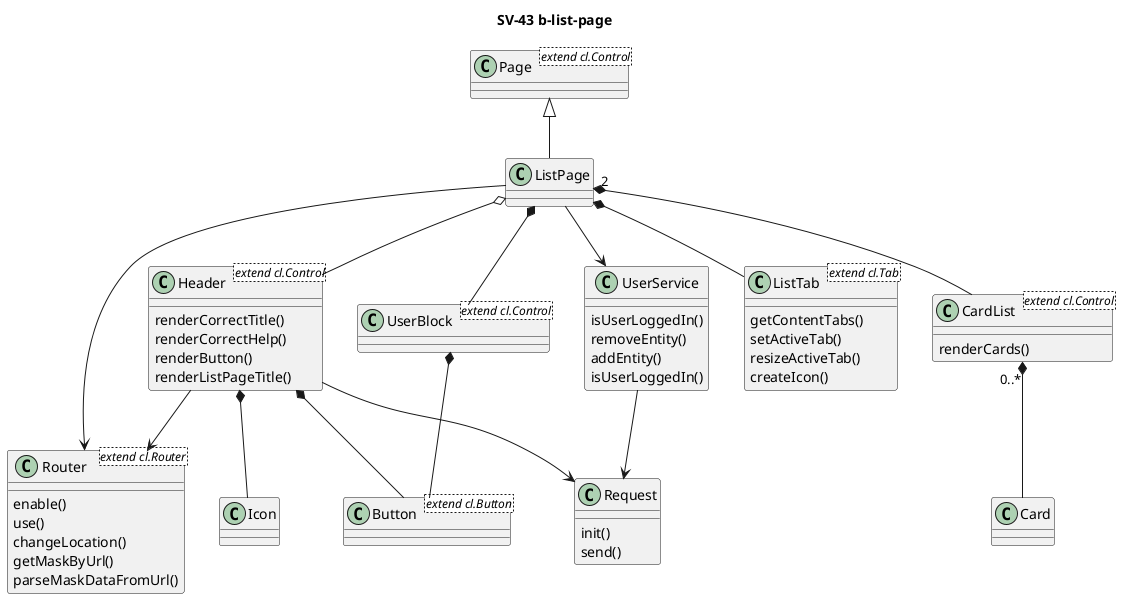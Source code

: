 @startuml

title SV-43 b-list-page

Page <|-- ListPage
ListPage o-- Header
ListPage *-- UserBlock
ListPage *-- ListTab
ListPage "2" *-- CardList
ListPage --> Router
ListPage --> UserService

Header *-- Icon
Header *-- Button
Header --> Router
Header --> Request

UserBlock *-- Button

CardList "0..*" *-- Card

UserService --> Request

class CardList <extend cl.Control> {
    renderCards()
}

class UserService {
    isUserLoggedIn()
    removeEntity()
    addEntity()
}

class ListTab <extend cl.Tab> {
    getContentTabs()
    setActiveTab()
    resizeActiveTab()
    createIcon()
}

class Header <extend cl.Control> {
    renderCorrectTitle()
    renderCorrectHelp()
    renderButton()
    renderListPageTitle()
}

class Router <extend cl.Router> {
    enable()
    use()
    changeLocation()
    getMaskByUrl()
    parseMaskDataFromUrl()
}

class UserService {
    isUserLoggedIn()
}

class UserBlock <extend cl.Control>
class Button <extend cl.Button>
class Page  <extend cl.Control>
class Request {
    init()
    send()
}


@enduml